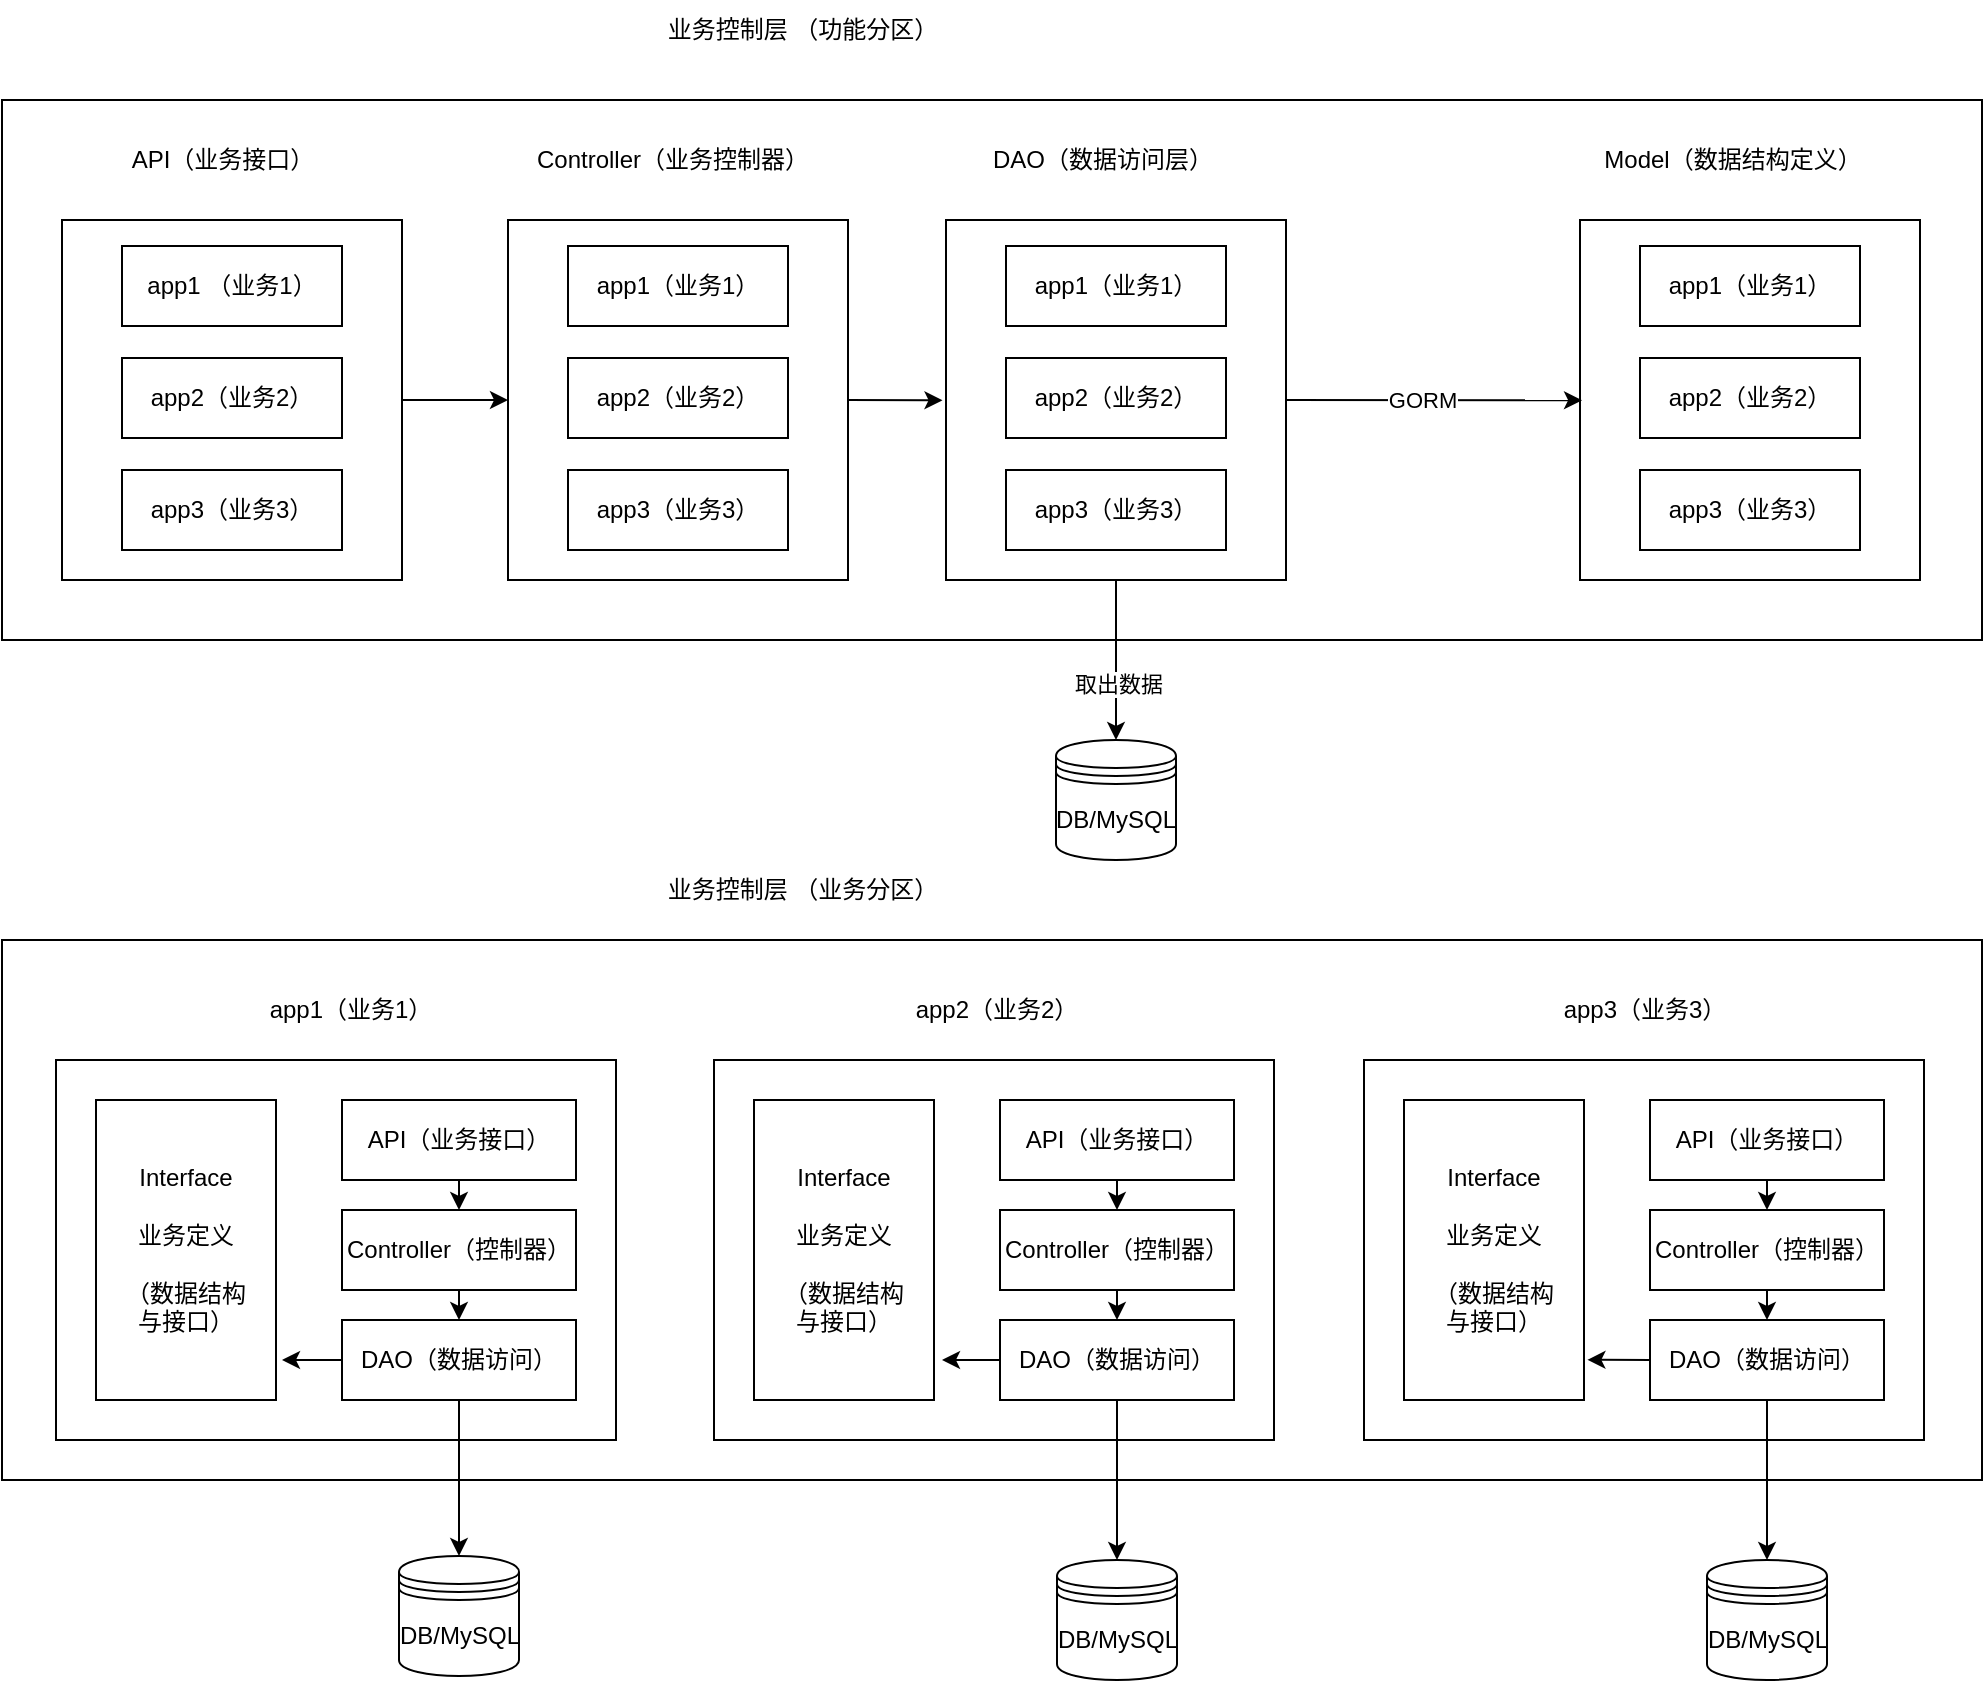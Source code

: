 <mxfile>
    <diagram id="meA9HGPdIT6gvQLg4IWp" name="Page-1">
        <mxGraphModel dx="744" dy="571" grid="1" gridSize="10" guides="1" tooltips="1" connect="1" arrows="1" fold="1" page="1" pageScale="1" pageWidth="1169" pageHeight="827" background="none" math="0" shadow="0">
            <root>
                <mxCell id="0"/>
                <mxCell id="1" parent="0"/>
                <mxCell id="2" value="" style="rounded=0;whiteSpace=wrap;html=1;" parent="1" vertex="1">
                    <mxGeometry x="40" y="80" width="990" height="270" as="geometry"/>
                </mxCell>
                <mxCell id="3" value="" style="rounded=0;whiteSpace=wrap;html=1;" parent="1" vertex="1">
                    <mxGeometry x="40" y="500" width="990" height="270" as="geometry"/>
                </mxCell>
                <mxCell id="6" value="DB/MySQL" style="shape=datastore;whiteSpace=wrap;html=1;" parent="1" vertex="1">
                    <mxGeometry x="567" y="400" width="60" height="60" as="geometry"/>
                </mxCell>
                <mxCell id="7" value="DB/MySQL" style="shape=datastore;whiteSpace=wrap;html=1;" parent="1" vertex="1">
                    <mxGeometry x="892.5" y="810" width="60" height="60" as="geometry"/>
                </mxCell>
                <mxCell id="8" value="DB/MySQL" style="shape=datastore;whiteSpace=wrap;html=1;" parent="1" vertex="1">
                    <mxGeometry x="567.5" y="810" width="60" height="60" as="geometry"/>
                </mxCell>
                <mxCell id="9" value="DB/MySQL" style="shape=datastore;whiteSpace=wrap;html=1;" parent="1" vertex="1">
                    <mxGeometry x="238.5" y="808" width="60" height="60" as="geometry"/>
                </mxCell>
                <mxCell id="10" value="" style="rounded=0;whiteSpace=wrap;html=1;" parent="1" vertex="1">
                    <mxGeometry x="70" y="140" width="170" height="180" as="geometry"/>
                </mxCell>
                <mxCell id="11" value="app1 （业务1）" style="rounded=0;whiteSpace=wrap;html=1;" parent="1" vertex="1">
                    <mxGeometry x="100" y="153" width="110" height="40" as="geometry"/>
                </mxCell>
                <mxCell id="12" value="app2（业务2）" style="rounded=0;whiteSpace=wrap;html=1;" parent="1" vertex="1">
                    <mxGeometry x="100" y="209" width="110" height="40" as="geometry"/>
                </mxCell>
                <mxCell id="13" value="app3（业务3）" style="rounded=0;whiteSpace=wrap;html=1;" parent="1" vertex="1">
                    <mxGeometry x="100" y="265" width="110" height="40" as="geometry"/>
                </mxCell>
                <mxCell id="14" value="" style="rounded=0;whiteSpace=wrap;html=1;" parent="1" vertex="1">
                    <mxGeometry x="293" y="140" width="170" height="180" as="geometry"/>
                </mxCell>
                <mxCell id="15" value="app1（业务1）" style="rounded=0;whiteSpace=wrap;html=1;" parent="1" vertex="1">
                    <mxGeometry x="323" y="153" width="110" height="40" as="geometry"/>
                </mxCell>
                <mxCell id="16" value="app2（业务2）" style="rounded=0;whiteSpace=wrap;html=1;" parent="1" vertex="1">
                    <mxGeometry x="323" y="209" width="110" height="40" as="geometry"/>
                </mxCell>
                <mxCell id="17" value="app3（业务3）" style="rounded=0;whiteSpace=wrap;html=1;" parent="1" vertex="1">
                    <mxGeometry x="323" y="265" width="110" height="40" as="geometry"/>
                </mxCell>
                <mxCell id="18" value="" style="rounded=0;whiteSpace=wrap;html=1;" parent="1" vertex="1">
                    <mxGeometry x="512" y="140" width="170" height="180" as="geometry"/>
                </mxCell>
                <mxCell id="19" value="app1（业务1）" style="rounded=0;whiteSpace=wrap;html=1;" parent="1" vertex="1">
                    <mxGeometry x="542" y="153" width="110" height="40" as="geometry"/>
                </mxCell>
                <mxCell id="20" value="app2（业务2）" style="rounded=0;whiteSpace=wrap;html=1;" parent="1" vertex="1">
                    <mxGeometry x="542" y="209" width="110" height="40" as="geometry"/>
                </mxCell>
                <mxCell id="21" value="app3（业务3）" style="rounded=0;whiteSpace=wrap;html=1;" parent="1" vertex="1">
                    <mxGeometry x="542" y="265" width="110" height="40" as="geometry"/>
                </mxCell>
                <mxCell id="22" value="" style="rounded=0;whiteSpace=wrap;html=1;" parent="1" vertex="1">
                    <mxGeometry x="829" y="140" width="170" height="180" as="geometry"/>
                </mxCell>
                <mxCell id="23" value="app1（业务1）" style="rounded=0;whiteSpace=wrap;html=1;" parent="1" vertex="1">
                    <mxGeometry x="859" y="153" width="110" height="40" as="geometry"/>
                </mxCell>
                <mxCell id="24" value="app2（业务2）" style="rounded=0;whiteSpace=wrap;html=1;" parent="1" vertex="1">
                    <mxGeometry x="859" y="209" width="110" height="40" as="geometry"/>
                </mxCell>
                <mxCell id="25" value="app3（业务3）" style="rounded=0;whiteSpace=wrap;html=1;" parent="1" vertex="1">
                    <mxGeometry x="859" y="265" width="110" height="40" as="geometry"/>
                </mxCell>
                <mxCell id="26" value="业务控制层 （功能分区）" style="text;html=1;align=center;verticalAlign=middle;resizable=0;points=[];autosize=1;strokeColor=none;fillColor=none;" parent="1" vertex="1">
                    <mxGeometry x="360" y="30" width="160" height="30" as="geometry"/>
                </mxCell>
                <mxCell id="27" value="API（业务接口）" style="text;html=1;align=center;verticalAlign=middle;resizable=0;points=[];autosize=1;strokeColor=none;fillColor=none;" parent="1" vertex="1">
                    <mxGeometry x="95" y="95" width="110" height="30" as="geometry"/>
                </mxCell>
                <mxCell id="28" value="Controller（业务控制器）" style="text;html=1;align=center;verticalAlign=middle;resizable=0;points=[];autosize=1;strokeColor=none;fillColor=none;" parent="1" vertex="1">
                    <mxGeometry x="295" y="95" width="160" height="30" as="geometry"/>
                </mxCell>
                <mxCell id="30" value="DAO（数据访问层）" style="text;html=1;align=center;verticalAlign=middle;resizable=0;points=[];autosize=1;strokeColor=none;fillColor=none;" parent="1" vertex="1">
                    <mxGeometry x="525" y="95" width="130" height="30" as="geometry"/>
                </mxCell>
                <mxCell id="31" value="Model（数据结构定义）" style="text;html=1;align=center;verticalAlign=middle;resizable=0;points=[];autosize=1;strokeColor=none;fillColor=none;" parent="1" vertex="1">
                    <mxGeometry x="830" y="95" width="150" height="30" as="geometry"/>
                </mxCell>
                <mxCell id="32" value="" style="endArrow=classic;html=1;exitX=1;exitY=0.5;exitDx=0;exitDy=0;" parent="1" source="10" target="14" edge="1">
                    <mxGeometry width="50" height="50" relative="1" as="geometry">
                        <mxPoint x="340" y="180" as="sourcePoint"/>
                        <mxPoint x="390" y="130" as="targetPoint"/>
                    </mxGeometry>
                </mxCell>
                <mxCell id="33" value="" style="endArrow=classic;html=1;exitX=1;exitY=0.5;exitDx=0;exitDy=0;entryX=0.475;entryY=0.556;entryDx=0;entryDy=0;entryPerimeter=0;" parent="1" source="14" target="2" edge="1">
                    <mxGeometry width="50" height="50" relative="1" as="geometry">
                        <mxPoint x="340" y="180" as="sourcePoint"/>
                        <mxPoint x="390" y="130" as="targetPoint"/>
                    </mxGeometry>
                </mxCell>
                <mxCell id="36" value="" style="endArrow=classic;html=1;entryX=0.798;entryY=0.556;entryDx=0;entryDy=0;entryPerimeter=0;exitX=1;exitY=0.5;exitDx=0;exitDy=0;" parent="1" source="18" target="2" edge="1">
                    <mxGeometry width="50" height="50" relative="1" as="geometry">
                        <mxPoint x="700" y="180" as="sourcePoint"/>
                        <mxPoint x="750" y="130" as="targetPoint"/>
                    </mxGeometry>
                </mxCell>
                <mxCell id="37" value="GORM" style="edgeLabel;html=1;align=center;verticalAlign=middle;resizable=0;points=[];" parent="36" vertex="1" connectable="0">
                    <mxGeometry x="-0.241" y="-2" relative="1" as="geometry">
                        <mxPoint x="12" y="-2" as="offset"/>
                    </mxGeometry>
                </mxCell>
                <mxCell id="38" value="" style="endArrow=classic;html=1;exitX=0.5;exitY=1;exitDx=0;exitDy=0;entryX=0.5;entryY=0;entryDx=0;entryDy=0;" parent="1" source="18" target="6" edge="1">
                    <mxGeometry width="50" height="50" relative="1" as="geometry">
                        <mxPoint x="760" y="280" as="sourcePoint"/>
                        <mxPoint x="810" y="230" as="targetPoint"/>
                    </mxGeometry>
                </mxCell>
                <mxCell id="39" value="取出数据" style="edgeLabel;html=1;align=center;verticalAlign=middle;resizable=0;points=[];" parent="38" vertex="1" connectable="0">
                    <mxGeometry x="0.285" y="1" relative="1" as="geometry">
                        <mxPoint as="offset"/>
                    </mxGeometry>
                </mxCell>
                <mxCell id="40" value="业务控制层 （业务分区）" style="text;html=1;align=center;verticalAlign=middle;resizable=0;points=[];autosize=1;strokeColor=none;fillColor=none;" parent="1" vertex="1">
                    <mxGeometry x="360" y="460" width="160" height="30" as="geometry"/>
                </mxCell>
                <mxCell id="41" value="" style="rounded=0;whiteSpace=wrap;html=1;" parent="1" vertex="1">
                    <mxGeometry x="67" y="560" width="280" height="190" as="geometry"/>
                </mxCell>
                <mxCell id="42" value="Interface&lt;br&gt;&lt;br&gt;业务定义&lt;br&gt;&lt;br&gt;（数据结构&lt;br&gt;与接口）" style="rounded=0;whiteSpace=wrap;html=1;" parent="1" vertex="1">
                    <mxGeometry x="87" y="580" width="90" height="150" as="geometry"/>
                </mxCell>
                <mxCell id="43" value="API（业务接口）" style="rounded=0;whiteSpace=wrap;html=1;" parent="1" vertex="1">
                    <mxGeometry x="210" y="580" width="117" height="40" as="geometry"/>
                </mxCell>
                <mxCell id="44" value="Controller（控制器）" style="rounded=0;whiteSpace=wrap;html=1;" parent="1" vertex="1">
                    <mxGeometry x="210" y="635" width="117" height="40" as="geometry"/>
                </mxCell>
                <mxCell id="45" value="DAO（数据访问）" style="rounded=0;whiteSpace=wrap;html=1;" parent="1" vertex="1">
                    <mxGeometry x="210" y="690" width="117" height="40" as="geometry"/>
                </mxCell>
                <mxCell id="46" value="" style="endArrow=classic;html=1;exitX=0.5;exitY=1;exitDx=0;exitDy=0;entryX=0.5;entryY=0;entryDx=0;entryDy=0;" parent="1" source="43" target="44" edge="1">
                    <mxGeometry width="50" height="50" relative="1" as="geometry">
                        <mxPoint x="340" y="600" as="sourcePoint"/>
                        <mxPoint x="390" y="550" as="targetPoint"/>
                    </mxGeometry>
                </mxCell>
                <mxCell id="47" value="" style="endArrow=classic;html=1;exitX=0.5;exitY=1;exitDx=0;exitDy=0;entryX=0.5;entryY=0;entryDx=0;entryDy=0;" parent="1" source="44" target="45" edge="1">
                    <mxGeometry width="50" height="50" relative="1" as="geometry">
                        <mxPoint x="340" y="600" as="sourcePoint"/>
                        <mxPoint x="390" y="550" as="targetPoint"/>
                    </mxGeometry>
                </mxCell>
                <mxCell id="48" value="" style="endArrow=classic;html=1;exitX=0;exitY=0.5;exitDx=0;exitDy=0;" parent="1" source="45" edge="1">
                    <mxGeometry width="50" height="50" relative="1" as="geometry">
                        <mxPoint x="340" y="600" as="sourcePoint"/>
                        <mxPoint x="180" y="710" as="targetPoint"/>
                    </mxGeometry>
                </mxCell>
                <mxCell id="51" value="" style="rounded=0;whiteSpace=wrap;html=1;" parent="1" vertex="1">
                    <mxGeometry x="396" y="560" width="280" height="190" as="geometry"/>
                </mxCell>
                <mxCell id="52" value="Interface&lt;br&gt;&lt;br&gt;业务定义&lt;br&gt;&lt;br&gt;（数据结构&lt;br&gt;与接口）" style="rounded=0;whiteSpace=wrap;html=1;" parent="1" vertex="1">
                    <mxGeometry x="416" y="580" width="90" height="150" as="geometry"/>
                </mxCell>
                <mxCell id="53" value="API（业务接口）" style="rounded=0;whiteSpace=wrap;html=1;" parent="1" vertex="1">
                    <mxGeometry x="539" y="580" width="117" height="40" as="geometry"/>
                </mxCell>
                <mxCell id="54" value="Controller（控制器）" style="rounded=0;whiteSpace=wrap;html=1;" parent="1" vertex="1">
                    <mxGeometry x="539" y="635" width="117" height="40" as="geometry"/>
                </mxCell>
                <mxCell id="55" value="DAO（数据访问）" style="rounded=0;whiteSpace=wrap;html=1;" parent="1" vertex="1">
                    <mxGeometry x="539" y="690" width="117" height="40" as="geometry"/>
                </mxCell>
                <mxCell id="56" value="" style="rounded=0;whiteSpace=wrap;html=1;" parent="1" vertex="1">
                    <mxGeometry x="721" y="560" width="280" height="190" as="geometry"/>
                </mxCell>
                <mxCell id="57" value="Interface&lt;br&gt;&lt;br&gt;业务定义&lt;br&gt;&lt;br&gt;（数据结构&lt;br&gt;与接口）" style="rounded=0;whiteSpace=wrap;html=1;" parent="1" vertex="1">
                    <mxGeometry x="741" y="580" width="90" height="150" as="geometry"/>
                </mxCell>
                <mxCell id="58" value="API（业务接口）" style="rounded=0;whiteSpace=wrap;html=1;" parent="1" vertex="1">
                    <mxGeometry x="864" y="580" width="117" height="40" as="geometry"/>
                </mxCell>
                <mxCell id="59" value="Controller（控制器）" style="rounded=0;whiteSpace=wrap;html=1;" parent="1" vertex="1">
                    <mxGeometry x="864" y="635" width="117" height="40" as="geometry"/>
                </mxCell>
                <mxCell id="60" value="DAO（数据访问）" style="rounded=0;whiteSpace=wrap;html=1;" parent="1" vertex="1">
                    <mxGeometry x="864" y="690" width="117" height="40" as="geometry"/>
                </mxCell>
                <mxCell id="61" value="" style="endArrow=classic;html=1;entryX=0.5;entryY=0;entryDx=0;entryDy=0;exitX=0.5;exitY=1;exitDx=0;exitDy=0;" parent="1" source="53" target="54" edge="1">
                    <mxGeometry width="50" height="50" relative="1" as="geometry">
                        <mxPoint x="410" y="650" as="sourcePoint"/>
                        <mxPoint x="460" y="600" as="targetPoint"/>
                    </mxGeometry>
                </mxCell>
                <mxCell id="62" value="" style="endArrow=classic;html=1;entryX=0.5;entryY=0;entryDx=0;entryDy=0;exitX=0.5;exitY=1;exitDx=0;exitDy=0;" parent="1" source="54" target="55" edge="1">
                    <mxGeometry width="50" height="50" relative="1" as="geometry">
                        <mxPoint x="410" y="650" as="sourcePoint"/>
                        <mxPoint x="460" y="600" as="targetPoint"/>
                    </mxGeometry>
                </mxCell>
                <mxCell id="64" value="" style="endArrow=classic;html=1;exitX=0;exitY=0.5;exitDx=0;exitDy=0;" parent="1" source="55" edge="1">
                    <mxGeometry width="50" height="50" relative="1" as="geometry">
                        <mxPoint x="410" y="650" as="sourcePoint"/>
                        <mxPoint x="510" y="710" as="targetPoint"/>
                    </mxGeometry>
                </mxCell>
                <mxCell id="65" value="" style="endArrow=classic;html=1;entryX=0.5;entryY=0;entryDx=0;entryDy=0;exitX=0.5;exitY=1;exitDx=0;exitDy=0;" parent="1" source="58" target="59" edge="1">
                    <mxGeometry width="50" height="50" relative="1" as="geometry">
                        <mxPoint x="670" y="650" as="sourcePoint"/>
                        <mxPoint x="720" y="600" as="targetPoint"/>
                    </mxGeometry>
                </mxCell>
                <mxCell id="66" value="" style="endArrow=classic;html=1;entryX=0.5;entryY=0;entryDx=0;entryDy=0;exitX=0.5;exitY=1;exitDx=0;exitDy=0;" parent="1" source="59" target="60" edge="1">
                    <mxGeometry width="50" height="50" relative="1" as="geometry">
                        <mxPoint x="670" y="650" as="sourcePoint"/>
                        <mxPoint x="720" y="600" as="targetPoint"/>
                    </mxGeometry>
                </mxCell>
                <mxCell id="67" value="" style="endArrow=classic;html=1;exitX=0;exitY=0.5;exitDx=0;exitDy=0;entryX=1.019;entryY=0.866;entryDx=0;entryDy=0;entryPerimeter=0;" parent="1" source="60" target="57" edge="1">
                    <mxGeometry width="50" height="50" relative="1" as="geometry">
                        <mxPoint x="670" y="650" as="sourcePoint"/>
                        <mxPoint x="720" y="600" as="targetPoint"/>
                    </mxGeometry>
                </mxCell>
                <mxCell id="68" value="" style="endArrow=classic;html=1;entryX=0.5;entryY=0;entryDx=0;entryDy=0;" parent="1" source="45" target="9" edge="1">
                    <mxGeometry width="50" height="50" relative="1" as="geometry">
                        <mxPoint x="300" y="650" as="sourcePoint"/>
                        <mxPoint x="350" y="600" as="targetPoint"/>
                    </mxGeometry>
                </mxCell>
                <mxCell id="69" value="" style="endArrow=classic;html=1;entryX=0.5;entryY=0;entryDx=0;entryDy=0;exitX=0.5;exitY=1;exitDx=0;exitDy=0;" parent="1" source="55" target="8" edge="1">
                    <mxGeometry width="50" height="50" relative="1" as="geometry">
                        <mxPoint x="300" y="650" as="sourcePoint"/>
                        <mxPoint x="350" y="600" as="targetPoint"/>
                    </mxGeometry>
                </mxCell>
                <mxCell id="70" value="" style="endArrow=classic;html=1;entryX=0.5;entryY=0;entryDx=0;entryDy=0;exitX=0.5;exitY=1;exitDx=0;exitDy=0;" parent="1" source="60" target="7" edge="1">
                    <mxGeometry width="50" height="50" relative="1" as="geometry">
                        <mxPoint x="810" y="650" as="sourcePoint"/>
                        <mxPoint x="860" y="600" as="targetPoint"/>
                    </mxGeometry>
                </mxCell>
                <mxCell id="71" value="app1（业务1）" style="text;html=1;align=center;verticalAlign=middle;resizable=0;points=[];autosize=1;strokeColor=none;fillColor=none;" parent="1" vertex="1">
                    <mxGeometry x="163.5" y="520" width="100" height="30" as="geometry"/>
                </mxCell>
                <mxCell id="72" value="app2（业务2）" style="text;html=1;align=center;verticalAlign=middle;resizable=0;points=[];autosize=1;strokeColor=none;fillColor=none;" parent="1" vertex="1">
                    <mxGeometry x="487" y="520" width="100" height="30" as="geometry"/>
                </mxCell>
                <mxCell id="73" value="app3（业务3）" style="text;html=1;align=center;verticalAlign=middle;resizable=0;points=[];autosize=1;strokeColor=none;fillColor=none;" parent="1" vertex="1">
                    <mxGeometry x="811" y="520" width="100" height="30" as="geometry"/>
                </mxCell>
            </root>
        </mxGraphModel>
    </diagram>
</mxfile>